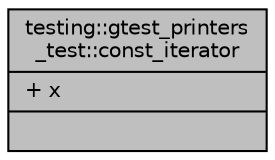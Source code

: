 digraph "testing::gtest_printers_test::const_iterator"
{
  edge [fontname="Helvetica",fontsize="10",labelfontname="Helvetica",labelfontsize="10"];
  node [fontname="Helvetica",fontsize="10",shape=record];
  Node1 [label="{testing::gtest_printers\l_test::const_iterator\n|+ x\l|}",height=0.2,width=0.4,color="black", fillcolor="grey75", style="filled", fontcolor="black"];
}
